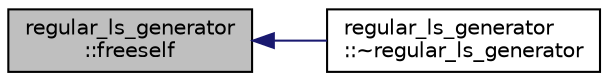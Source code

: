 digraph "regular_ls_generator::freeself"
{
  edge [fontname="Helvetica",fontsize="10",labelfontname="Helvetica",labelfontsize="10"];
  node [fontname="Helvetica",fontsize="10",shape=record];
  rankdir="LR";
  Node899 [label="regular_ls_generator\l::freeself",height=0.2,width=0.4,color="black", fillcolor="grey75", style="filled", fontcolor="black"];
  Node899 -> Node900 [dir="back",color="midnightblue",fontsize="10",style="solid",fontname="Helvetica"];
  Node900 [label="regular_ls_generator\l::~regular_ls_generator",height=0.2,width=0.4,color="black", fillcolor="white", style="filled",URL="$d2/dd8/classregular__ls__generator.html#a60eb6fcbda75c2882bf5625ebbfdf965"];
}
